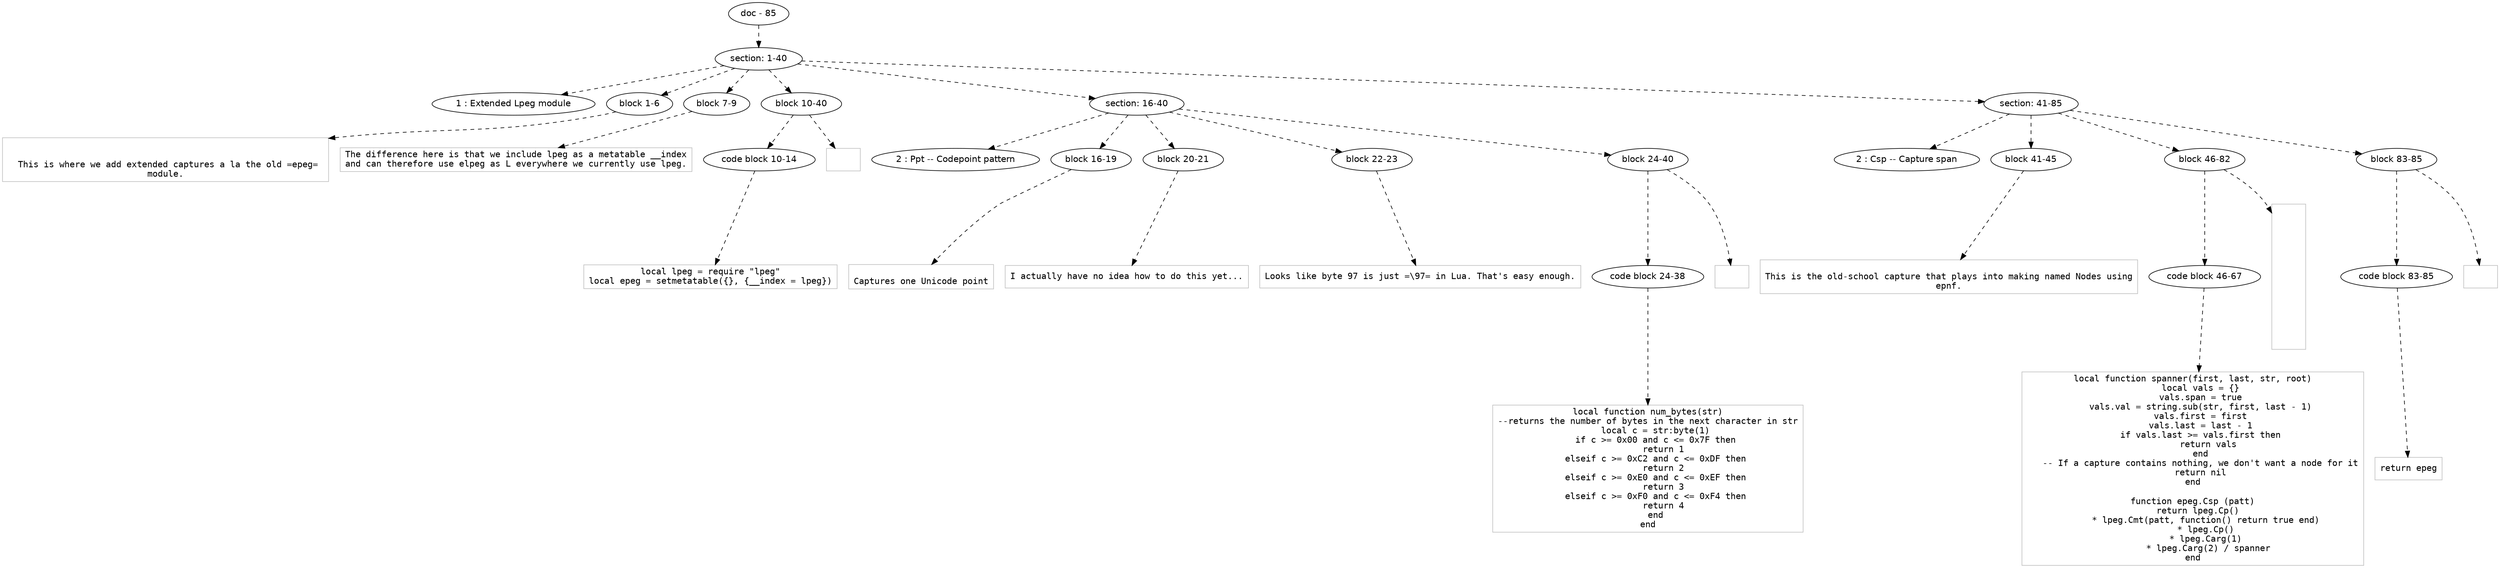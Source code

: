 digraph hierarchy {

node [fontname=Helvetica]
edge [style=dashed]

doc_0 [label="doc - 85"]


doc_0 -> { section_1}
{rank=same; section_1}

section_1 [label="section: 1-40"]


section_1 -> { header_2 block_3 block_4 block_5 section_6 section_7}
{rank=same; header_2 block_3 block_4 block_5 section_6 section_7}

header_2 [label="1 : Extended Lpeg module"]

block_3 [label="block 1-6"]

block_4 [label="block 7-9"]

block_5 [label="block 10-40"]

section_6 [label="section: 16-40"]

section_7 [label="section: 41-85"]


block_3 -> leaf_8
leaf_8  [color=Gray,shape=rectangle,fontname=Inconsolata,label="

  This is where we add extended captures a la the old =epeg= 
module.
"]
block_4 -> leaf_9
leaf_9  [color=Gray,shape=rectangle,fontname=Inconsolata,label="The difference here is that we include lpeg as a metatable __index
and can therefore use elpeg as L everywhere we currently use lpeg.
"]
block_5 -> { codeblock_10}
{rank=same; codeblock_10}

codeblock_10 [label="code block 10-14"]


codeblock_10 -> leaf_11
leaf_11  [color=Gray,shape=rectangle,fontname=Inconsolata,label="local lpeg = require \"lpeg\"
local epeg = setmetatable({}, {__index = lpeg})
"]
block_5 -> leaf_12
leaf_12  [color=Gray,shape=rectangle,fontname=Inconsolata,label=""]
section_6 -> { header_13 block_14 block_15 block_16 block_17}
{rank=same; header_13 block_14 block_15 block_16 block_17}

header_13 [label="2 : Ppt -- Codepoint pattern"]

block_14 [label="block 16-19"]

block_15 [label="block 20-21"]

block_16 [label="block 22-23"]

block_17 [label="block 24-40"]


block_14 -> leaf_18
leaf_18  [color=Gray,shape=rectangle,fontname=Inconsolata,label="
Captures one Unicode point
"]
block_15 -> leaf_19
leaf_19  [color=Gray,shape=rectangle,fontname=Inconsolata,label="I actually have no idea how to do this yet...
"]
block_16 -> leaf_20
leaf_20  [color=Gray,shape=rectangle,fontname=Inconsolata,label="Looks like byte 97 is just =\\97= in Lua. That's easy enough.
"]
block_17 -> { codeblock_21}
{rank=same; codeblock_21}

codeblock_21 [label="code block 24-38"]


codeblock_21 -> leaf_22
leaf_22  [color=Gray,shape=rectangle,fontname=Inconsolata,label="local function num_bytes(str)
--returns the number of bytes in the next character in str
   local c = str:byte(1)
   if c >= 0x00 and c <= 0x7F then
      return 1
   elseif c >= 0xC2 and c <= 0xDF then
      return 2
   elseif c >= 0xE0 and c <= 0xEF then
      return 3
   elseif c >= 0xF0 and c <= 0xF4 then
      return 4
   end
end"]
block_17 -> leaf_23
leaf_23  [color=Gray,shape=rectangle,fontname=Inconsolata,label="
"]
section_7 -> { header_24 block_25 block_26 block_27}
{rank=same; header_24 block_25 block_26 block_27}

header_24 [label="2 : Csp -- Capture span"]

block_25 [label="block 41-45"]

block_26 [label="block 46-82"]

block_27 [label="block 83-85"]


block_25 -> leaf_28
leaf_28  [color=Gray,shape=rectangle,fontname=Inconsolata,label="
This is the old-school capture that plays into making named Nodes using
epnf.
"]
block_26 -> { codeblock_29}
{rank=same; codeblock_29}

codeblock_29 [label="code block 46-67"]


codeblock_29 -> leaf_30
leaf_30  [color=Gray,shape=rectangle,fontname=Inconsolata,label="local function spanner(first, last, str, root)
   local vals = {}
   vals.span = true
   vals.val = string.sub(str, first, last - 1)
   vals.first = first
   vals.last = last - 1
   if vals.last >= vals.first then
      return vals
   end
   -- If a capture contains nothing, we don't want a node for it
   return nil
end

function epeg.Csp (patt)
   return lpeg.Cp() 
      * lpeg.Cmt(patt, function() return true end) 
      * lpeg.Cp() 
      * lpeg.Carg(1) 
      * lpeg.Carg(2) / spanner
end"]
block_26 -> leaf_31
leaf_31  [color=Gray,shape=rectangle,fontname=Inconsolata,label="













"]
block_27 -> { codeblock_32}
{rank=same; codeblock_32}

codeblock_32 [label="code block 83-85"]


codeblock_32 -> leaf_33
leaf_33  [color=Gray,shape=rectangle,fontname=Inconsolata,label="return epeg"]
block_27 -> leaf_34
leaf_34  [color=Gray,shape=rectangle,fontname=Inconsolata,label=""]

}

